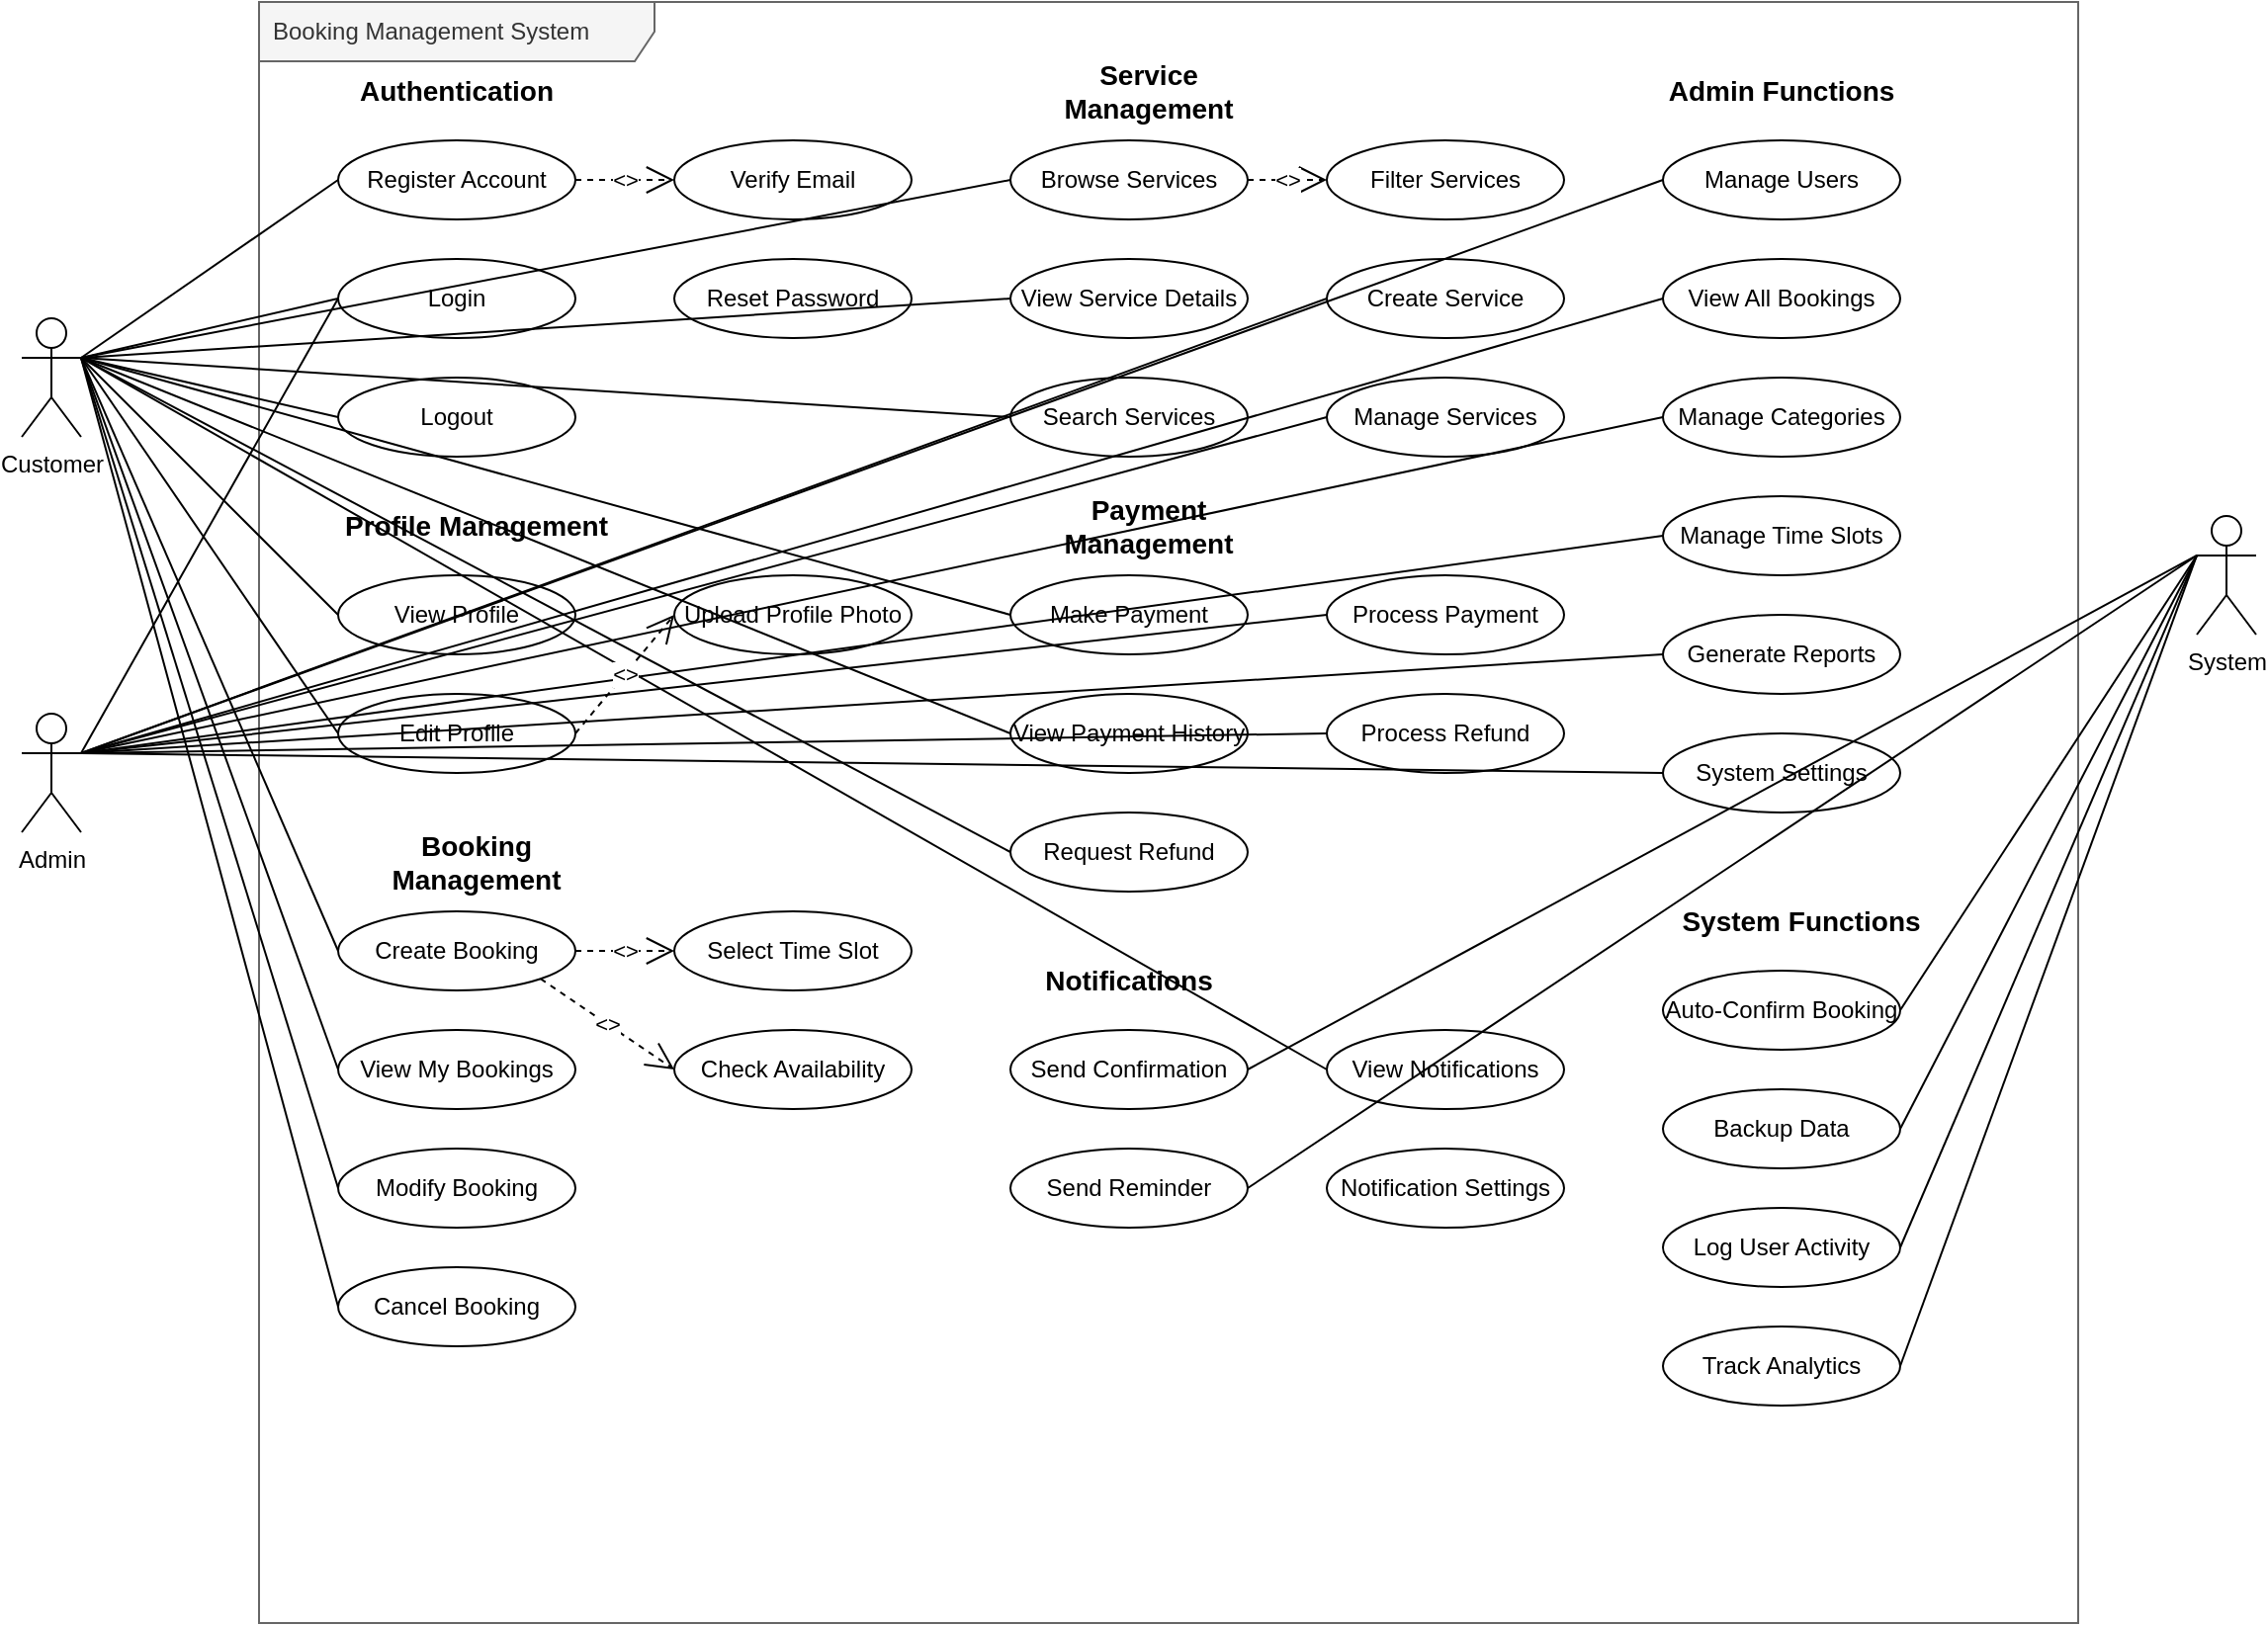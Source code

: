 <mxfile version="27.0.5">
  <diagram name="Booking System Use Case Diagram" id="usecase-diagram">
    <mxGraphModel dx="1200" dy="800" grid="1" gridSize="10" guides="1" tooltips="1" connect="1" arrows="1" fold="1" page="1" pageScale="1" pageWidth="1400" pageHeight="900" math="0" shadow="0">
      <root>
        <mxCell id="0" />
        <mxCell id="1" parent="0" />
        
        <!-- System Boundary -->
        <mxCell id="system-boundary" value="Booking Management System" style="shape=umlFrame;whiteSpace=wrap;html=1;width=200;height=30;boundedLbl=1;verticalAlign=middle;align=left;spacingLeft=5;swimlaneFillColor=default;fillColor=#f5f5f5;strokeColor=#666666;fontColor=#333333;" parent="1" vertex="1">
          <mxGeometry x="240" y="40" width="920" height="820" as="geometry" />
        </mxCell>

        <!-- Actors -->
        <mxCell id="actor-customer" value="Customer" style="shape=umlActor;verticalLabelPosition=bottom;verticalAlign=top;html=1;" parent="1" vertex="1">
          <mxGeometry x="120" y="200" width="30" height="60" as="geometry" />
        </mxCell>
        
        <mxCell id="actor-admin" value="Admin" style="shape=umlActor;verticalLabelPosition=bottom;verticalAlign=top;html=1;" parent="1" vertex="1">
          <mxGeometry x="120" y="400" width="30" height="60" as="geometry" />
        </mxCell>
        
        <mxCell id="actor-system" value="System" style="shape=umlActor;verticalLabelPosition=bottom;verticalAlign=top;html=1;" parent="1" vertex="1">
          <mxGeometry x="1220" y="300" width="30" height="60" as="geometry" />
        </mxCell>

        <!-- Authentication Section -->
        <mxCell id="auth-header" value="Authentication" style="text;html=1;strokeColor=none;fillColor=none;align=center;verticalAlign=middle;whiteSpace=wrap;rounded=0;fontStyle=1;fontSize=14;" parent="1" vertex="1">
          <mxGeometry x="280" y="70" width="120" height="30" as="geometry" />
        </mxCell>
        
        <mxCell id="usecase-register" value="Register Account" style="ellipse;whiteSpace=wrap;html=1;" parent="1" vertex="1">
          <mxGeometry x="280" y="110" width="120" height="40" as="geometry" />
        </mxCell>
        
        <mxCell id="usecase-login" value="Login" style="ellipse;whiteSpace=wrap;html=1;" parent="1" vertex="1">
          <mxGeometry x="280" y="170" width="120" height="40" as="geometry" />
        </mxCell>
        
        <mxCell id="usecase-logout" value="Logout" style="ellipse;whiteSpace=wrap;html=1;" parent="1" vertex="1">
          <mxGeometry x="280" y="230" width="120" height="40" as="geometry" />
        </mxCell>
        
        <mxCell id="usecase-verify-email" value="Verify Email" style="ellipse;whiteSpace=wrap;html=1;" parent="1" vertex="1">
          <mxGeometry x="450" y="110" width="120" height="40" as="geometry" />
        </mxCell>
        
        <mxCell id="usecase-reset-password" value="Reset Password" style="ellipse;whiteSpace=wrap;html=1;" parent="1" vertex="1">
          <mxGeometry x="450" y="170" width="120" height="40" as="geometry" />
        </mxCell>

        <!-- Profile Management Section -->
        <mxCell id="profile-header" value="Profile Management" style="text;html=1;strokeColor=none;fillColor=none;align=center;verticalAlign=middle;whiteSpace=wrap;rounded=0;fontStyle=1;fontSize=14;" parent="1" vertex="1">
          <mxGeometry x="280" y="290" width="140" height="30" as="geometry" />
        </mxCell>
        
        <mxCell id="usecase-view-profile" value="View Profile" style="ellipse;whiteSpace=wrap;html=1;" parent="1" vertex="1">
          <mxGeometry x="280" y="330" width="120" height="40" as="geometry" />
        </mxCell>
        
        <mxCell id="usecase-edit-profile" value="Edit Profile" style="ellipse;whiteSpace=wrap;html=1;" parent="1" vertex="1">
          <mxGeometry x="280" y="390" width="120" height="40" as="geometry" />
        </mxCell>
        
        <mxCell id="usecase-upload-photo" value="Upload Profile Photo" style="ellipse;whiteSpace=wrap;html=1;" parent="1" vertex="1">
          <mxGeometry x="450" y="330" width="120" height="40" as="geometry" />
        </mxCell>

        <!-- Service Management Section -->
        <mxCell id="service-header" value="Service Management" style="text;html=1;strokeColor=none;fillColor=none;align=center;verticalAlign=middle;whiteSpace=wrap;rounded=0;fontStyle=1;fontSize=14;" parent="1" vertex="1">
          <mxGeometry x="620" y="70" width="140" height="30" as="geometry" />
        </mxCell>
        
        <mxCell id="usecase-browse-services" value="Browse Services" style="ellipse;whiteSpace=wrap;html=1;" parent="1" vertex="1">
          <mxGeometry x="620" y="110" width="120" height="40" as="geometry" />
        </mxCell>
        
        <mxCell id="usecase-view-service-details" value="View Service Details" style="ellipse;whiteSpace=wrap;html=1;" parent="1" vertex="1">
          <mxGeometry x="620" y="170" width="120" height="40" as="geometry" />
        </mxCell>
        
        <mxCell id="usecase-search-services" value="Search Services" style="ellipse;whiteSpace=wrap;html=1;" parent="1" vertex="1">
          <mxGeometry x="620" y="230" width="120" height="40" as="geometry" />
        </mxCell>
        
        <mxCell id="usecase-filter-services" value="Filter Services" style="ellipse;whiteSpace=wrap;html=1;" parent="1" vertex="1">
          <mxGeometry x="780" y="110" width="120" height="40" as="geometry" />
        </mxCell>
        
        <mxCell id="usecase-create-service" value="Create Service" style="ellipse;whiteSpace=wrap;html=1;" parent="1" vertex="1">
          <mxGeometry x="780" y="170" width="120" height="40" as="geometry" />
        </mxCell>
        
        <mxCell id="usecase-manage-services" value="Manage Services" style="ellipse;whiteSpace=wrap;html=1;" parent="1" vertex="1">
          <mxGeometry x="780" y="230" width="120" height="40" as="geometry" />
        </mxCell>

        <!-- Booking Management Section -->
        <mxCell id="booking-header" value="Booking Management" style="text;html=1;strokeColor=none;fillColor=none;align=center;verticalAlign=middle;whiteSpace=wrap;rounded=0;fontStyle=1;fontSize=14;" parent="1" vertex="1">
          <mxGeometry x="280" y="460" width="140" height="30" as="geometry" />
        </mxCell>
        
        <mxCell id="usecase-create-booking" value="Create Booking" style="ellipse;whiteSpace=wrap;html=1;" parent="1" vertex="1">
          <mxGeometry x="280" y="500" width="120" height="40" as="geometry" />
        </mxCell>
        
        <mxCell id="usecase-view-bookings" value="View My Bookings" style="ellipse;whiteSpace=wrap;html=1;" parent="1" vertex="1">
          <mxGeometry x="280" y="560" width="120" height="40" as="geometry" />
        </mxCell>
        
        <mxCell id="usecase-modify-booking" value="Modify Booking" style="ellipse;whiteSpace=wrap;html=1;" parent="1" vertex="1">
          <mxGeometry x="280" y="620" width="120" height="40" as="geometry" />
        </mxCell>
        
        <mxCell id="usecase-cancel-booking" value="Cancel Booking" style="ellipse;whiteSpace=wrap;html=1;" parent="1" vertex="1">
          <mxGeometry x="280" y="680" width="120" height="40" as="geometry" />
        </mxCell>
        
        <mxCell id="usecase-select-timeslot" value="Select Time Slot" style="ellipse;whiteSpace=wrap;html=1;" parent="1" vertex="1">
          <mxGeometry x="450" y="500" width="120" height="40" as="geometry" />
        </mxCell>
        
        <mxCell id="usecase-check-availability" value="Check Availability" style="ellipse;whiteSpace=wrap;html=1;" parent="1" vertex="1">
          <mxGeometry x="450" y="560" width="120" height="40" as="geometry" />
        </mxCell>

        <!-- Payment Section -->
        <mxCell id="payment-header" value="Payment Management" style="text;html=1;strokeColor=none;fillColor=none;align=center;verticalAlign=middle;whiteSpace=wrap;rounded=0;fontStyle=1;fontSize=14;" parent="1" vertex="1">
          <mxGeometry x="620" y="290" width="140" height="30" as="geometry" />
        </mxCell>
        
        <mxCell id="usecase-make-payment" value="Make Payment" style="ellipse;whiteSpace=wrap;html=1;" parent="1" vertex="1">
          <mxGeometry x="620" y="330" width="120" height="40" as="geometry" />
        </mxCell>
        
        <mxCell id="usecase-view-payment-history" value="View Payment History" style="ellipse;whiteSpace=wrap;html=1;" parent="1" vertex="1">
          <mxGeometry x="620" y="390" width="120" height="40" as="geometry" />
        </mxCell>
        
        <mxCell id="usecase-request-refund" value="Request Refund" style="ellipse;whiteSpace=wrap;html=1;" parent="1" vertex="1">
          <mxGeometry x="620" y="450" width="120" height="40" as="geometry" />
        </mxCell>
        
        <mxCell id="usecase-process-payment" value="Process Payment" style="ellipse;whiteSpace=wrap;html=1;" parent="1" vertex="1">
          <mxGeometry x="780" y="330" width="120" height="40" as="geometry" />
        </mxCell>
        
        <mxCell id="usecase-process-refund" value="Process Refund" style="ellipse;whiteSpace=wrap;html=1;" parent="1" vertex="1">
          <mxGeometry x="780" y="390" width="120" height="40" as="geometry" />
        </mxCell>

        <!-- Admin Functions Section -->
        <mxCell id="admin-header" value="Admin Functions" style="text;html=1;strokeColor=none;fillColor=none;align=center;verticalAlign=middle;whiteSpace=wrap;rounded=0;fontStyle=1;fontSize=14;" parent="1" vertex="1">
          <mxGeometry x="950" y="70" width="120" height="30" as="geometry" />
        </mxCell>
        
        <mxCell id="usecase-manage-users" value="Manage Users" style="ellipse;whiteSpace=wrap;html=1;" parent="1" vertex="1">
          <mxGeometry x="950" y="110" width="120" height="40" as="geometry" />
        </mxCell>
        
        <mxCell id="usecase-view-all-bookings" value="View All Bookings" style="ellipse;whiteSpace=wrap;html=1;" parent="1" vertex="1">
          <mxGeometry x="950" y="170" width="120" height="40" as="geometry" />
        </mxCell>
        
        <mxCell id="usecase-manage-categories" value="Manage Categories" style="ellipse;whiteSpace=wrap;html=1;" parent="1" vertex="1">
          <mxGeometry x="950" y="230" width="120" height="40" as="geometry" />
        </mxCell>
        
        <mxCell id="usecase-manage-timeslots" value="Manage Time Slots" style="ellipse;whiteSpace=wrap;html=1;" parent="1" vertex="1">
          <mxGeometry x="950" y="290" width="120" height="40" as="geometry" />
        </mxCell>
        
        <mxCell id="usecase-generate-reports" value="Generate Reports" style="ellipse;whiteSpace=wrap;html=1;" parent="1" vertex="1">
          <mxGeometry x="950" y="350" width="120" height="40" as="geometry" />
        </mxCell>
        
        <mxCell id="usecase-system-settings" value="System Settings" style="ellipse;whiteSpace=wrap;html=1;" parent="1" vertex="1">
          <mxGeometry x="950" y="410" width="120" height="40" as="geometry" />
        </mxCell>

        <!-- Notification Section -->
        <mxCell id="notification-header" value="Notifications" style="text;html=1;strokeColor=none;fillColor=none;align=center;verticalAlign=middle;whiteSpace=wrap;rounded=0;fontStyle=1;fontSize=14;" parent="1" vertex="1">
          <mxGeometry x="620" y="520" width="120" height="30" as="geometry" />
        </mxCell>
        
        <mxCell id="usecase-send-confirmation" value="Send Confirmation" style="ellipse;whiteSpace=wrap;html=1;" parent="1" vertex="1">
          <mxGeometry x="620" y="560" width="120" height="40" as="geometry" />
        </mxCell>
        
        <mxCell id="usecase-send-reminder" value="Send Reminder" style="ellipse;whiteSpace=wrap;html=1;" parent="1" vertex="1">
          <mxGeometry x="620" y="620" width="120" height="40" as="geometry" />
        </mxCell>
        
        <mxCell id="usecase-view-notifications" value="View Notifications" style="ellipse;whiteSpace=wrap;html=1;" parent="1" vertex="1">
          <mxGeometry x="780" y="560" width="120" height="40" as="geometry" />
        </mxCell>
        
        <mxCell id="usecase-notification-settings" value="Notification Settings" style="ellipse;whiteSpace=wrap;html=1;" parent="1" vertex="1">
          <mxGeometry x="780" y="620" width="120" height="40" as="geometry" />
        </mxCell>

        <!-- System Functions -->
        <mxCell id="system-header" value="System Functions" style="text;html=1;strokeColor=none;fillColor=none;align=center;verticalAlign=middle;whiteSpace=wrap;rounded=0;fontStyle=1;fontSize=14;" parent="1" vertex="1">
          <mxGeometry x="950" y="490" width="140" height="30" as="geometry" />
        </mxCell>
        
        <mxCell id="usecase-auto-confirm" value="Auto-Confirm Booking" style="ellipse;whiteSpace=wrap;html=1;" parent="1" vertex="1">
          <mxGeometry x="950" y="530" width="120" height="40" as="geometry" />
        </mxCell>
        
        <mxCell id="usecase-backup-data" value="Backup Data" style="ellipse;whiteSpace=wrap;html=1;" parent="1" vertex="1">
          <mxGeometry x="950" y="590" width="120" height="40" as="geometry" />
        </mxCell>
        
        <mxCell id="usecase-log-activity" value="Log User Activity" style="ellipse;whiteSpace=wrap;html=1;" parent="1" vertex="1">
          <mxGeometry x="950" y="650" width="120" height="40" as="geometry" />
        </mxCell>
        
        <mxCell id="usecase-analytics" value="Track Analytics" style="ellipse;whiteSpace=wrap;html=1;" parent="1" vertex="1">
          <mxGeometry x="950" y="710" width="120" height="40" as="geometry" />
        </mxCell>

        <!-- Customer Actor Relationships -->
        <mxCell id="customer-register" value="" style="endArrow=none;html=1;rounded=0;exitX=1;exitY=0.333;exitDx=0;exitDy=0;exitPerimeter=0;entryX=0;entryY=0.5;entryDx=0;entryDy=0;" parent="1" source="actor-customer" target="usecase-register" edge="1">
          <mxGeometry width="50" height="50" relative="1" as="geometry">
            <mxPoint x="170" y="220" as="sourcePoint" />
            <mxPoint x="220" y="170" as="targetPoint" />
          </mxGeometry>
        </mxCell>
        
        <mxCell id="customer-login" value="" style="endArrow=none;html=1;rounded=0;exitX=1;exitY=0.333;exitDx=0;exitDy=0;exitPerimeter=0;entryX=0;entryY=0.5;entryDx=0;entryDy=0;" parent="1" source="actor-customer" target="usecase-login" edge="1">
          <mxGeometry width="50" height="50" relative="1" as="geometry">
            <mxPoint x="170" y="220" as="sourcePoint" />
            <mxPoint x="290" y="130" as="targetPoint" />
          </mxGeometry>
        </mxCell>
        
        <mxCell id="customer-logout" value="" style="endArrow=none;html=1;rounded=0;exitX=1;exitY=0.333;exitDx=0;exitDy=0;exitPerimeter=0;entryX=0;entryY=0.5;entryDx=0;entryDy=0;" parent="1" source="actor-customer" target="usecase-logout" edge="1">
          <mxGeometry width="50" height="50" relative="1" as="geometry">
            <mxPoint x="170" y="220" as="sourcePoint" />
            <mxPoint x="290" y="130" as="targetPoint" />
          </mxGeometry>
        </mxCell>
        
        <mxCell id="customer-view-profile" value="" style="endArrow=none;html=1;rounded=0;exitX=1;exitY=0.333;exitDx=0;exitDy=0;exitPerimeter=0;entryX=0;entryY=0.5;entryDx=0;entryDy=0;" parent="1" source="actor-customer" target="usecase-view-profile" edge="1">
          <mxGeometry width="50" height="50" relative="1" as="geometry">
            <mxPoint x="170" y="220" as="sourcePoint" />
            <mxPoint x="290" y="130" as="targetPoint" />
          </mxGeometry>
        </mxCell>
        
        <mxCell id="customer-edit-profile" value="" style="endArrow=none;html=1;rounded=0;exitX=1;exitY=0.333;exitDx=0;exitDy=0;exitPerimeter=0;entryX=0;entryY=0.5;entryDx=0;entryDy=0;" parent="1" source="actor-customer" target="usecase-edit-profile" edge="1">
          <mxGeometry width="50" height="50" relative="1" as="geometry">
            <mxPoint x="170" y="220" as="sourcePoint" />
            <mxPoint x="290" y="130" as="targetPoint" />
          </mxGeometry>
        </mxCell>
        
        <mxCell id="customer-browse-services" value="" style="endArrow=none;html=1;rounded=0;exitX=1;exitY=0.333;exitDx=0;exitDy=0;exitPerimeter=0;entryX=0;entryY=0.5;entryDx=0;entryDy=0;" parent="1" source="actor-customer" target="usecase-browse-services" edge="1">
          <mxGeometry width="50" height="50" relative="1" as="geometry">
            <mxPoint x="170" y="220" as="sourcePoint" />
            <mxPoint x="290" y="130" as="targetPoint" />
          </mxGeometry>
        </mxCell>
        
        <mxCell id="customer-view-service-details" value="" style="endArrow=none;html=1;rounded=0;exitX=1;exitY=0.333;exitDx=0;exitDy=0;exitPerimeter=0;entryX=0;entryY=0.5;entryDx=0;entryDy=0;" parent="1" source="actor-customer" target="usecase-view-service-details" edge="1">
          <mxGeometry width="50" height="50" relative="1" as="geometry">
            <mxPoint x="170" y="220" as="sourcePoint" />
            <mxPoint x="290" y="130" as="targetPoint" />
          </mxGeometry>
        </mxCell>
        
        <mxCell id="customer-search-services" value="" style="endArrow=none;html=1;rounded=0;exitX=1;exitY=0.333;exitDx=0;exitDy=0;exitPerimeter=0;entryX=0;entryY=0.5;entryDx=0;entryDy=0;" parent="1" source="actor-customer" target="usecase-search-services" edge="1">
          <mxGeometry width="50" height="50" relative="1" as="geometry">
            <mxPoint x="170" y="220" as="sourcePoint" />
            <mxPoint x="290" y="130" as="targetPoint" />
          </mxGeometry>
        </mxCell>
        
        <mxCell id="customer-create-booking" value="" style="endArrow=none;html=1;rounded=0;exitX=1;exitY=0.333;exitDx=0;exitDy=0;exitPerimeter=0;entryX=0;entryY=0.5;entryDx=0;entryDy=0;" parent="1" source="actor-customer" target="usecase-create-booking" edge="1">
          <mxGeometry width="50" height="50" relative="1" as="geometry">
            <mxPoint x="170" y="220" as="sourcePoint" />
            <mxPoint x="290" y="130" as="targetPoint" />
          </mxGeometry>
        </mxCell>
        
        <mxCell id="customer-view-bookings" value="" style="endArrow=none;html=1;rounded=0;exitX=1;exitY=0.333;exitDx=0;exitDy=0;exitPerimeter=0;entryX=0;entryY=0.5;entryDx=0;entryDy=0;" parent="1" source="actor-customer" target="usecase-view-bookings" edge="1">
          <mxGeometry width="50" height="50" relative="1" as="geometry">
            <mxPoint x="170" y="220" as="sourcePoint" />
            <mxPoint x="290" y="130" as="targetPoint" />
          </mxGeometry>
        </mxCell>
        
        <mxCell id="customer-modify-booking" value="" style="endArrow=none;html=1;rounded=0;exitX=1;exitY=0.333;exitDx=0;exitDy=0;exitPerimeter=0;entryX=0;entryY=0.5;entryDx=0;entryDy=0;" parent="1" source="actor-customer" target="usecase-modify-booking" edge="1">
          <mxGeometry width="50" height="50" relative="1" as="geometry">
            <mxPoint x="170" y="220" as="sourcePoint" />
            <mxPoint x="290" y="130" as="targetPoint" />
          </mxGeometry>
        </mxCell>
        
        <mxCell id="customer-cancel-booking" value="" style="endArrow=none;html=1;rounded=0;exitX=1;exitY=0.333;exitDx=0;exitDy=0;exitPerimeter=0;entryX=0;entryY=0.5;entryDx=0;entryDy=0;" parent="1" source="actor-customer" target="usecase-cancel-booking" edge="1">
          <mxGeometry width="50" height="50" relative="1" as="geometry">
            <mxPoint x="170" y="220" as="sourcePoint" />
            <mxPoint x="290" y="130" as="targetPoint" />
          </mxGeometry>
        </mxCell>
        
        <mxCell id="customer-make-payment" value="" style="endArrow=none;html=1;rounded=0;exitX=1;exitY=0.333;exitDx=0;exitDy=0;exitPerimeter=0;entryX=0;entryY=0.5;entryDx=0;entryDy=0;" parent="1" source="actor-customer" target="usecase-make-payment" edge="1">
          <mxGeometry width="50" height="50" relative="1" as="geometry">
            <mxPoint x="170" y="220" as="sourcePoint" />
            <mxPoint x="290" y="130" as="targetPoint" />
          </mxGeometry>
        </mxCell>
        
        <mxCell id="customer-view-payment-history" value="" style="endArrow=none;html=1;rounded=0;exitX=1;exitY=0.333;exitDx=0;exitDy=0;exitPerimeter=0;entryX=0;entryY=0.5;entryDx=0;entryDy=0;" parent="1" source="actor-customer" target="usecase-view-payment-history" edge="1">
          <mxGeometry width="50" height="50" relative="1" as="geometry">
            <mxPoint x="170" y="220" as="sourcePoint" />
            <mxPoint x="290" y="130" as="targetPoint" />
          </mxGeometry>
        </mxCell>
        
        <mxCell id="customer-request-refund" value="" style="endArrow=none;html=1;rounded=0;exitX=1;exitY=0.333;exitDx=0;exitDy=0;exitPerimeter=0;entryX=0;entryY=0.5;entryDx=0;entryDy=0;" parent="1" source="actor-customer" target="usecase-request-refund" edge="1">
          <mxGeometry width="50" height="50" relative="1" as="geometry">
            <mxPoint x="170" y="220" as="sourcePoint" />
            <mxPoint x="290" y="130" as="targetPoint" />
          </mxGeometry>
        </mxCell>
        
        <mxCell id="customer-view-notifications" value="" style="endArrow=none;html=1;rounded=0;exitX=1;exitY=0.333;exitDx=0;exitDy=0;exitPerimeter=0;entryX=0;entryY=0.5;entryDx=0;entryDy=0;" parent="1" source="actor-customer" target="usecase-view-notifications" edge="1">
          <mxGeometry width="50" height="50" relative="1" as="geometry">
            <mxPoint x="170" y="220" as="sourcePoint" />
            <mxPoint x="290" y="130" as="targetPoint" />
          </mxGeometry>
        </mxCell>

        <!-- Admin Actor Relationships -->
        <mxCell id="admin-login" value="" style="endArrow=none;html=1;rounded=0;exitX=1;exitY=0.333;exitDx=0;exitDy=0;exitPerimeter=0;entryX=0;entryY=0.5;entryDx=0;entryDy=0;" parent="1" source="actor-admin" target="usecase-login" edge="1">
          <mxGeometry width="50" height="50" relative="1" as="geometry">
            <mxPoint x="170" y="420" as="sourcePoint" />
            <mxPoint x="290" y="190" as="targetPoint" />
          </mxGeometry>
        </mxCell>
        
        <mxCell id="admin-create-service" value="" style="endArrow=none;html=1;rounded=0;exitX=1;exitY=0.333;exitDx=0;exitDy=0;exitPerimeter=0;entryX=0;entryY=0.5;entryDx=0;entryDy=0;" parent="1" source="actor-admin" target="usecase-create-service" edge="1">
          <mxGeometry width="50" height="50" relative="1" as="geometry">
            <mxPoint x="170" y="420" as="sourcePoint" />
            <mxPoint x="290" y="190" as="targetPoint" />
          </mxGeometry>
        </mxCell>
        
        <mxCell id="admin-manage-services" value="" style="endArrow=none;html=1;rounded=0;exitX=1;exitY=0.333;exitDx=0;exitDy=0;exitPerimeter=0;entryX=0;entryY=0.5;entryDx=0;entryDy=0;" parent="1" source="actor-admin" target="usecase-manage-services" edge="1">
          <mxGeometry width="50" height="50" relative="1" as="geometry">
            <mxPoint x="170" y="420" as="sourcePoint" />
            <mxPoint x="290" y="190" as="targetPoint" />
          </mxGeometry>
        </mxCell>
        
        <mxCell id="admin-manage-users" value="" style="endArrow=none;html=1;rounded=0;exitX=1;exitY=0.333;exitDx=0;exitDy=0;exitPerimeter=0;entryX=0;entryY=0.5;entryDx=0;entryDy=0;" parent="1" source="actor-admin" target="usecase-manage-users" edge="1">
          <mxGeometry width="50" height="50" relative="1" as="geometry">
            <mxPoint x="170" y="420" as="sourcePoint" />
            <mxPoint x="290" y="190" as="targetPoint" />
          </mxGeometry>
        </mxCell>
        
        <mxCell id="admin-view-all-bookings" value="" style="endArrow=none;html=1;rounded=0;exitX=1;exitY=0.333;exitDx=0;exitDy=0;exitPerimeter=0;entryX=0;entryY=0.5;entryDx=0;entryDy=0;" parent="1" source="actor-admin" target="usecase-view-all-bookings" edge="1">
          <mxGeometry width="50" height="50" relative="1" as="geometry">
            <mxPoint x="170" y="420" as="sourcePoint" />
            <mxPoint x="290" y="190" as="targetPoint" />
          </mxGeometry>
        </mxCell>
        
        <mxCell id="admin-manage-categories" value="" style="endArrow=none;html=1;rounded=0;exitX=1;exitY=0.333;exitDx=0;exitDy=0;exitPerimeter=0;entryX=0;entryY=0.5;entryDx=0;entryDy=0;" parent="1" source="actor-admin" target="usecase-manage-categories" edge="1">
          <mxGeometry width="50" height="50" relative="1" as="geometry">
            <mxPoint x="170" y="420" as="sourcePoint" />
            <mxPoint x="290" y="190" as="targetPoint" />
          </mxGeometry>
        </mxCell>
        
        <mxCell id="admin-manage-timeslots" value="" style="endArrow=none;html=1;rounded=0;exitX=1;exitY=0.333;exitDx=0;exitDy=0;exitPerimeter=0;entryX=0;entryY=0.5;entryDx=0;entryDy=0;" parent="1" source="actor-admin" target="usecase-manage-timeslots" edge="1">
          <mxGeometry width="50" height="50" relative="1" as="geometry">
            <mxPoint x="170" y="420" as="sourcePoint" />
            <mxPoint x="290" y="190" as="targetPoint" />
          </mxGeometry>
        </mxCell>
        
        <mxCell id="admin-generate-reports" value="" style="endArrow=none;html=1;rounded=0;exitX=1;exitY=0.333;exitDx=0;exitDy=0;exitPerimeter=0;entryX=0;entryY=0.5;entryDx=0;entryDy=0;" parent="1" source="actor-admin" target="usecase-generate-reports" edge="1">
          <mxGeometry width="50" height="50" relative="1" as="geometry">
            <mxPoint x="170" y="420" as="sourcePoint" />
            <mxPoint x="290" y="190" as="targetPoint" />
          </mxGeometry>
        </mxCell>
        
        <mxCell id="admin-system-settings" value="" style="endArrow=none;html=1;rounded=0;exitX=1;exitY=0.333;exitDx=0;exitDy=0;exitPerimeter=0;entryX=0;entryY=0.5;entryDx=0;entryDy=0;" parent="1" source="actor-admin" target="usecase-system-settings" edge="1">
          <mxGeometry width="50" height="50" relative="1" as="geometry">
            <mxPoint x="170" y="420" as="sourcePoint" />
            <mxPoint x="290" y="190" as="targetPoint" />
          </mxGeometry>
        </mxCell>
        
        <mxCell id="admin-process-payment" value="" style="endArrow=none;html=1;rounded=0;exitX=1;exitY=0.333;exitDx=0;exitDy=0;exitPerimeter=0;entryX=0;entryY=0.5;entryDx=0;entryDy=0;" parent="1" source="actor-admin" target="usecase-process-payment" edge="1">
          <mxGeometry width="50" height="50" relative="1" as="geometry">
            <mxPoint x="170" y="420" as="sourcePoint" />
            <mxPoint x="290" y="190" as="targetPoint" />
          </mxGeometry>
        </mxCell>
        
        <mxCell id="admin-process-refund" value="" style="endArrow=none;html=1;rounded=0;exitX=1;exitY=0.333;exitDx=0;exitDy=0;exitPerimeter=0;entryX=0;entryY=0.5;entryDx=0;entryDy=0;" parent="1" source="actor-admin" target="usecase-process-refund" edge="1">
          <mxGeometry width="50" height="50" relative="1" as="geometry">
            <mxPoint x="170" y="420" as="sourcePoint" />
            <mxPoint x="290" y="190" as="targetPoint" />
          </mxGeometry>
        </mxCell>

        <!-- System Actor Relationships -->
        <mxCell id="system-auto-confirm" value="" style="endArrow=none;html=1;rounded=0;exitX=0;exitY=0.333;exitDx=0;exitDy=0;exitPerimeter=0;entryX=1;entryY=0.5;entryDx=0;entryDy=0;" parent="1" source="actor-system" target="usecase-auto-confirm" edge="1">
          <mxGeometry width="50" height="50" relative="1" as="geometry">
            <mxPoint x="1070" y="320" as="sourcePoint" />
            <mxPoint x="1070" y="550" as="targetPoint" />
          </mxGeometry>
        </mxCell>
        
        <mxCell id="system-send-confirmation" value="" style="endArrow=none;html=1;rounded=0;exitX=0;exitY=0.333;exitDx=0;exitDy=0;exitPerimeter=0;entryX=1;entryY=0.5;entryDx=0;entryDy=0;" parent="1" source="actor-system" target="usecase-send-confirmation" edge="1">
          <mxGeometry width="50" height="50" relative="1" as="geometry">
            <mxPoint x="1070" y="320" as="sourcePoint" />
            <mxPoint x="1070" y="550" as="targetPoint" />
          </mxGeometry>
        </mxCell>
        
        <mxCell id="system-send-reminder" value="" style="endArrow=none;html=1;rounded=0;exitX=0;exitY=0.333;exitDx=0;exitDy=0;exitPerimeter=0;entryX=1;entryY=0.5;entryDx=0;entryDy=0;" parent="1" source="actor-system" target="usecase-send-reminder" edge="1">
          <mxGeometry width="50" height="50" relative="1" as="geometry">
            <mxPoint x="1070" y="320" as="sourcePoint" />
            <mxPoint x="1070" y="550" as="targetPoint" />
          </mxGeometry>
        </mxCell>
        
        <mxCell id="system-backup-data" value="" style="endArrow=none;html=1;rounded=0;exitX=0;exitY=0.333;exitDx=0;exitDy=0;exitPerimeter=0;entryX=1;entryY=0.5;entryDx=0;entryDy=0;" parent="1" source="actor-system" target="usecase-backup-data" edge="1">
          <mxGeometry width="50" height="50" relative="1" as="geometry">
            <mxPoint x="1070" y="320" as="sourcePoint" />
            <mxPoint x="1070" y="550" as="targetPoint" />
          </mxGeometry>
        </mxCell>
        
        <mxCell id="system-log-activity" value="" style="endArrow=none;html=1;rounded=0;exitX=0;exitY=0.333;exitDx=0;exitDy=0;exitPerimeter=0;entryX=1;entryY=0.5;entryDx=0;entryDy=0;" parent="1" source="actor-system" target="usecase-log-activity" edge="1">
          <mxGeometry width="50" height="50" relative="1" as="geometry">
            <mxPoint x="1070" y="320" as="sourcePoint" />
            <mxPoint x="1070" y="550" as="targetPoint" />
          </mxGeometry>
        </mxCell>
        
        <mxCell id="system-analytics" value="" style="endArrow=none;html=1;rounded=0;exitX=0;exitY=0.333;exitDx=0;exitDy=0;exitPerimeter=0;entryX=1;entryY=0.5;entryDx=0;entryDy=0;" parent="1" source="actor-system" target="usecase-analytics" edge="1">
          <mxGeometry width="50" height="50" relative="1" as="geometry">
            <mxPoint x="1070" y="320" as="sourcePoint" />
            <mxPoint x="1070" y="550" as="targetPoint" />
          </mxGeometry>
        </mxCell>

        <!-- Include/Extend Relationships -->
        <mxCell id="include-verify-register" value="&lt;&lt;include&gt;&gt;" style="endArrow=open;endSize=12;dashed=1;html=1;rounded=0;exitX=1;exitY=0.5;exitDx=0;exitDy=0;entryX=0;entryY=0.5;entryDx=0;entryDy=0;" parent="1" source="usecase-register" target="usecase-verify-email" edge="1">
          <mxGeometry width="160" relative="1" as="geometry">
            <mxPoint x="400" y="130" as="sourcePoint" />
            <mxPoint x="450" y="130" as="targetPoint" />
          </mxGeometry>
        </mxCell>
        
        <mxCell id="include-select-timeslot" value="&lt;&lt;include&gt;&gt;" style="endArrow=open;endSize=12;dashed=1;html=1;rounded=0;exitX=1;exitY=0.5;exitDx=0;exitDy=0;entryX=0;entryY=0.5;entryDx=0;entryDy=0;" parent="1" source="usecase-create-booking" target="usecase-select-timeslot" edge="1">
          <mxGeometry width="160" relative="1" as="geometry">
            <mxPoint x="400" y="520" as="sourcePoint" />
            <mxPoint x="450" y="520" as="targetPoint" />
          </mxGeometry>
        </mxCell>
        
        <mxCell id="include-check-availability" value="&lt;&lt;include&gt;&gt;" style="endArrow=open;endSize=12;dashed=1;html=1;rounded=0;exitX=1;exitY=1;exitDx=0;exitDy=0;entryX=0;entryY=0.5;entryDx=0;entryDy=0;" parent="1" source="usecase-create-booking" target="usecase-check-availability" edge="1">
          <mxGeometry width="160" relative="1" as="geometry">
            <mxPoint x="400" y="540" as="sourcePoint" />
            <mxPoint x="450" y="580" as="targetPoint" />
          </mxGeometry>
        </mxCell>
        
        <mxCell id="include-upload-photo" value="&lt;&lt;extend&gt;&gt;" style="endArrow=open;endSize=12;dashed=1;html=1;rounded=0;exitX=1;exitY=0.5;exitDx=0;exitDy=0;entryX=0;entryY=0.5;entryDx=0;entryDy=0;" parent="1" source="usecase-edit-profile" target="usecase-upload-photo" edge="1">
          <mxGeometry width="160" relative="1" as="geometry">
            <mxPoint x="400" y="410" as="sourcePoint" />
            <mxPoint x="450" y="350" as="targetPoint" />
          </mxGeometry>
        </mxCell>
        
        <mxCell id="extend-filter-browse" value="&lt;&lt;extend&gt;&gt;" style="endArrow=open;endSize=12;dashed=1;html=1;rounded=0;exitX=1;exitY=0.5;exitDx=0;exitDy=0;entryX=0;entryY=0.5;entryDx=0;entryDy=0;" parent="1" source="usecase-browse-services" target="usecase-filter-services" edge="1">
          <mxGeometry width="160" relative="1" as="geometry">
            <mxPoint x="740" y="130" as="sourcePoint" />
            <mxPoint x="780" y="130" as="targetPoint" />
          </mxGeometry>
        </mxCell>

      </root>
    </mxGraphModel>
  </diagram>
</mxfile>